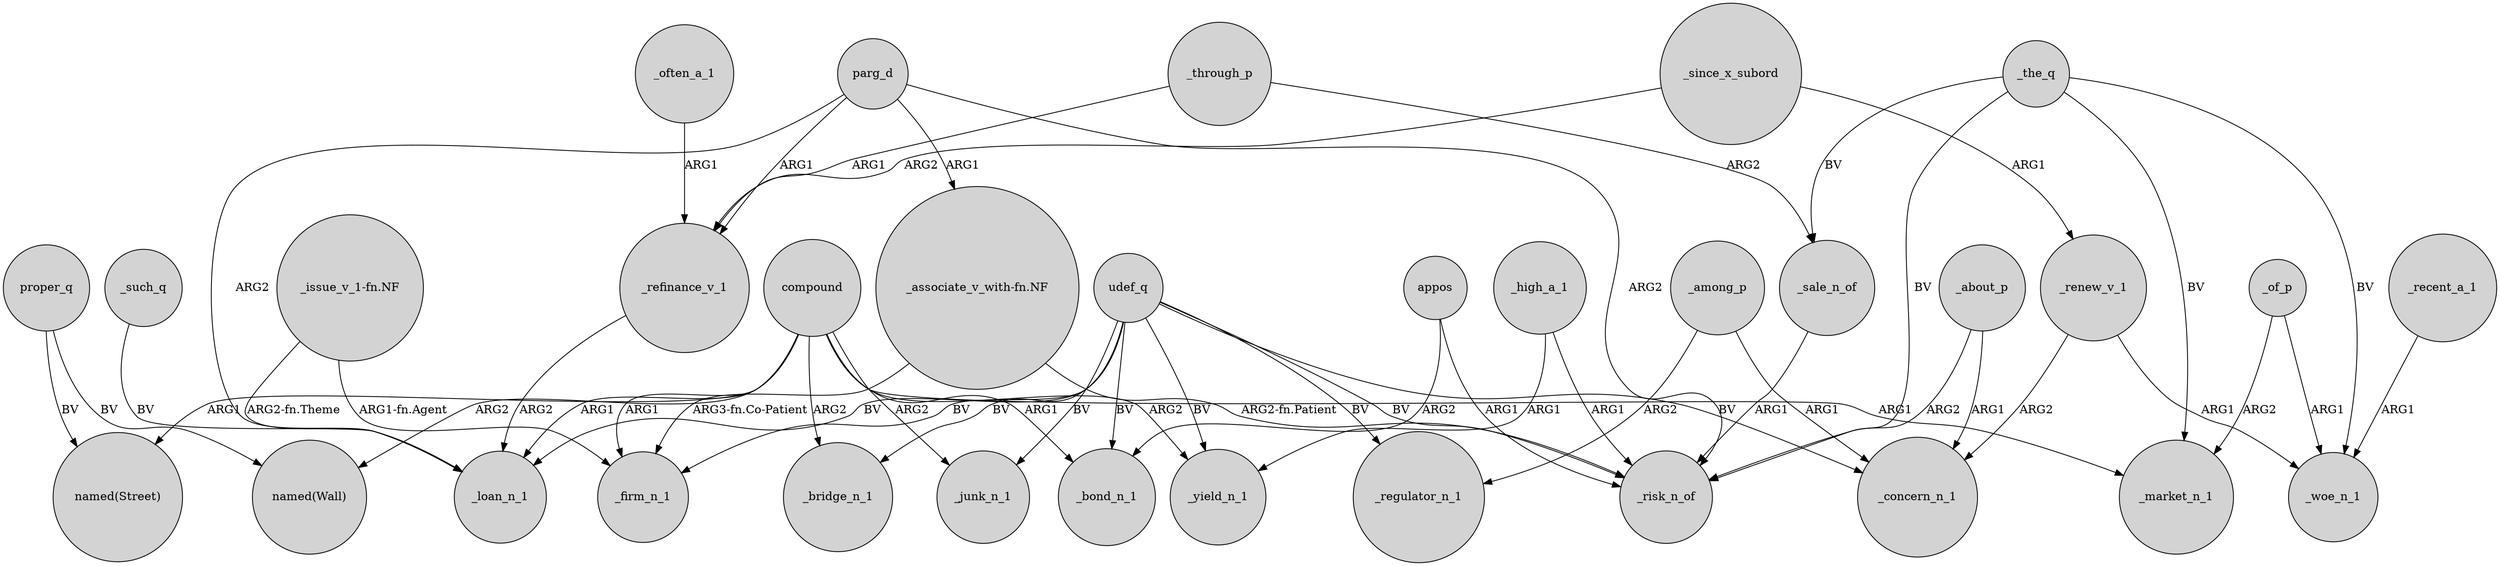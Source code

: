 digraph {
	node [shape=circle style=filled]
	udef_q -> _risk_n_of [label=BV]
	parg_d -> _loan_n_1 [label=ARG2]
	_high_a_1 -> _risk_n_of [label=ARG1]
	_about_p -> _concern_n_1 [label=ARG1]
	"_associate_v_with-fn.NF" -> _risk_n_of [label="ARG2-fn.Patient"]
	parg_d -> "_associate_v_with-fn.NF" [label=ARG1]
	parg_d -> _risk_n_of [label=ARG2]
	"_associate_v_with-fn.NF" -> _firm_n_1 [label="ARG3-fn.Co-Patient"]
	compound -> "named(Street)" [label=ARG1]
	proper_q -> "named(Wall)" [label=BV]
	_refinance_v_1 -> _loan_n_1 [label=ARG2]
	compound -> _bond_n_1 [label=ARG1]
	udef_q -> _firm_n_1 [label=BV]
	_among_p -> _concern_n_1 [label=ARG1]
	compound -> _junk_n_1 [label=ARG2]
	_about_p -> _risk_n_of [label=ARG2]
	appos -> _risk_n_of [label=ARG1]
	compound -> _bridge_n_1 [label=ARG2]
	_the_q -> _woe_n_1 [label=BV]
	_of_p -> _market_n_1 [label=ARG2]
	proper_q -> "named(Street)" [label=BV]
	_through_p -> _refinance_v_1 [label=ARG1]
	_since_x_subord -> _renew_v_1 [label=ARG1]
	udef_q -> _junk_n_1 [label=BV]
	udef_q -> _bond_n_1 [label=BV]
	compound -> "named(Wall)" [label=ARG2]
	_such_q -> _loan_n_1 [label=BV]
	parg_d -> _refinance_v_1 [label=ARG1]
	_the_q -> _sale_n_of [label=BV]
	"_issue_v_1-fn.NF" -> _firm_n_1 [label="ARG1-fn.Agent"]
	udef_q -> _concern_n_1 [label=BV]
	_since_x_subord -> _refinance_v_1 [label=ARG2]
	_renew_v_1 -> _concern_n_1 [label=ARG2]
	_through_p -> _sale_n_of [label=ARG2]
	_renew_v_1 -> _woe_n_1 [label=ARG1]
	_of_p -> _woe_n_1 [label=ARG1]
	_recent_a_1 -> _woe_n_1 [label=ARG1]
	_high_a_1 -> _yield_n_1 [label=ARG1]
	compound -> _firm_n_1 [label=ARG1]
	compound -> _loan_n_1 [label=ARG1]
	_often_a_1 -> _refinance_v_1 [label=ARG1]
	_sale_n_of -> _risk_n_of [label=ARG1]
	"_issue_v_1-fn.NF" -> _loan_n_1 [label="ARG2-fn.Theme"]
	appos -> _bond_n_1 [label=ARG2]
	compound -> _market_n_1 [label=ARG1]
	compound -> _yield_n_1 [label=ARG2]
	_the_q -> _market_n_1 [label=BV]
	udef_q -> _regulator_n_1 [label=BV]
	_the_q -> _risk_n_of [label=BV]
	udef_q -> _yield_n_1 [label=BV]
	_among_p -> _regulator_n_1 [label=ARG2]
	udef_q -> _loan_n_1 [label=BV]
	udef_q -> _bridge_n_1 [label=BV]
}
